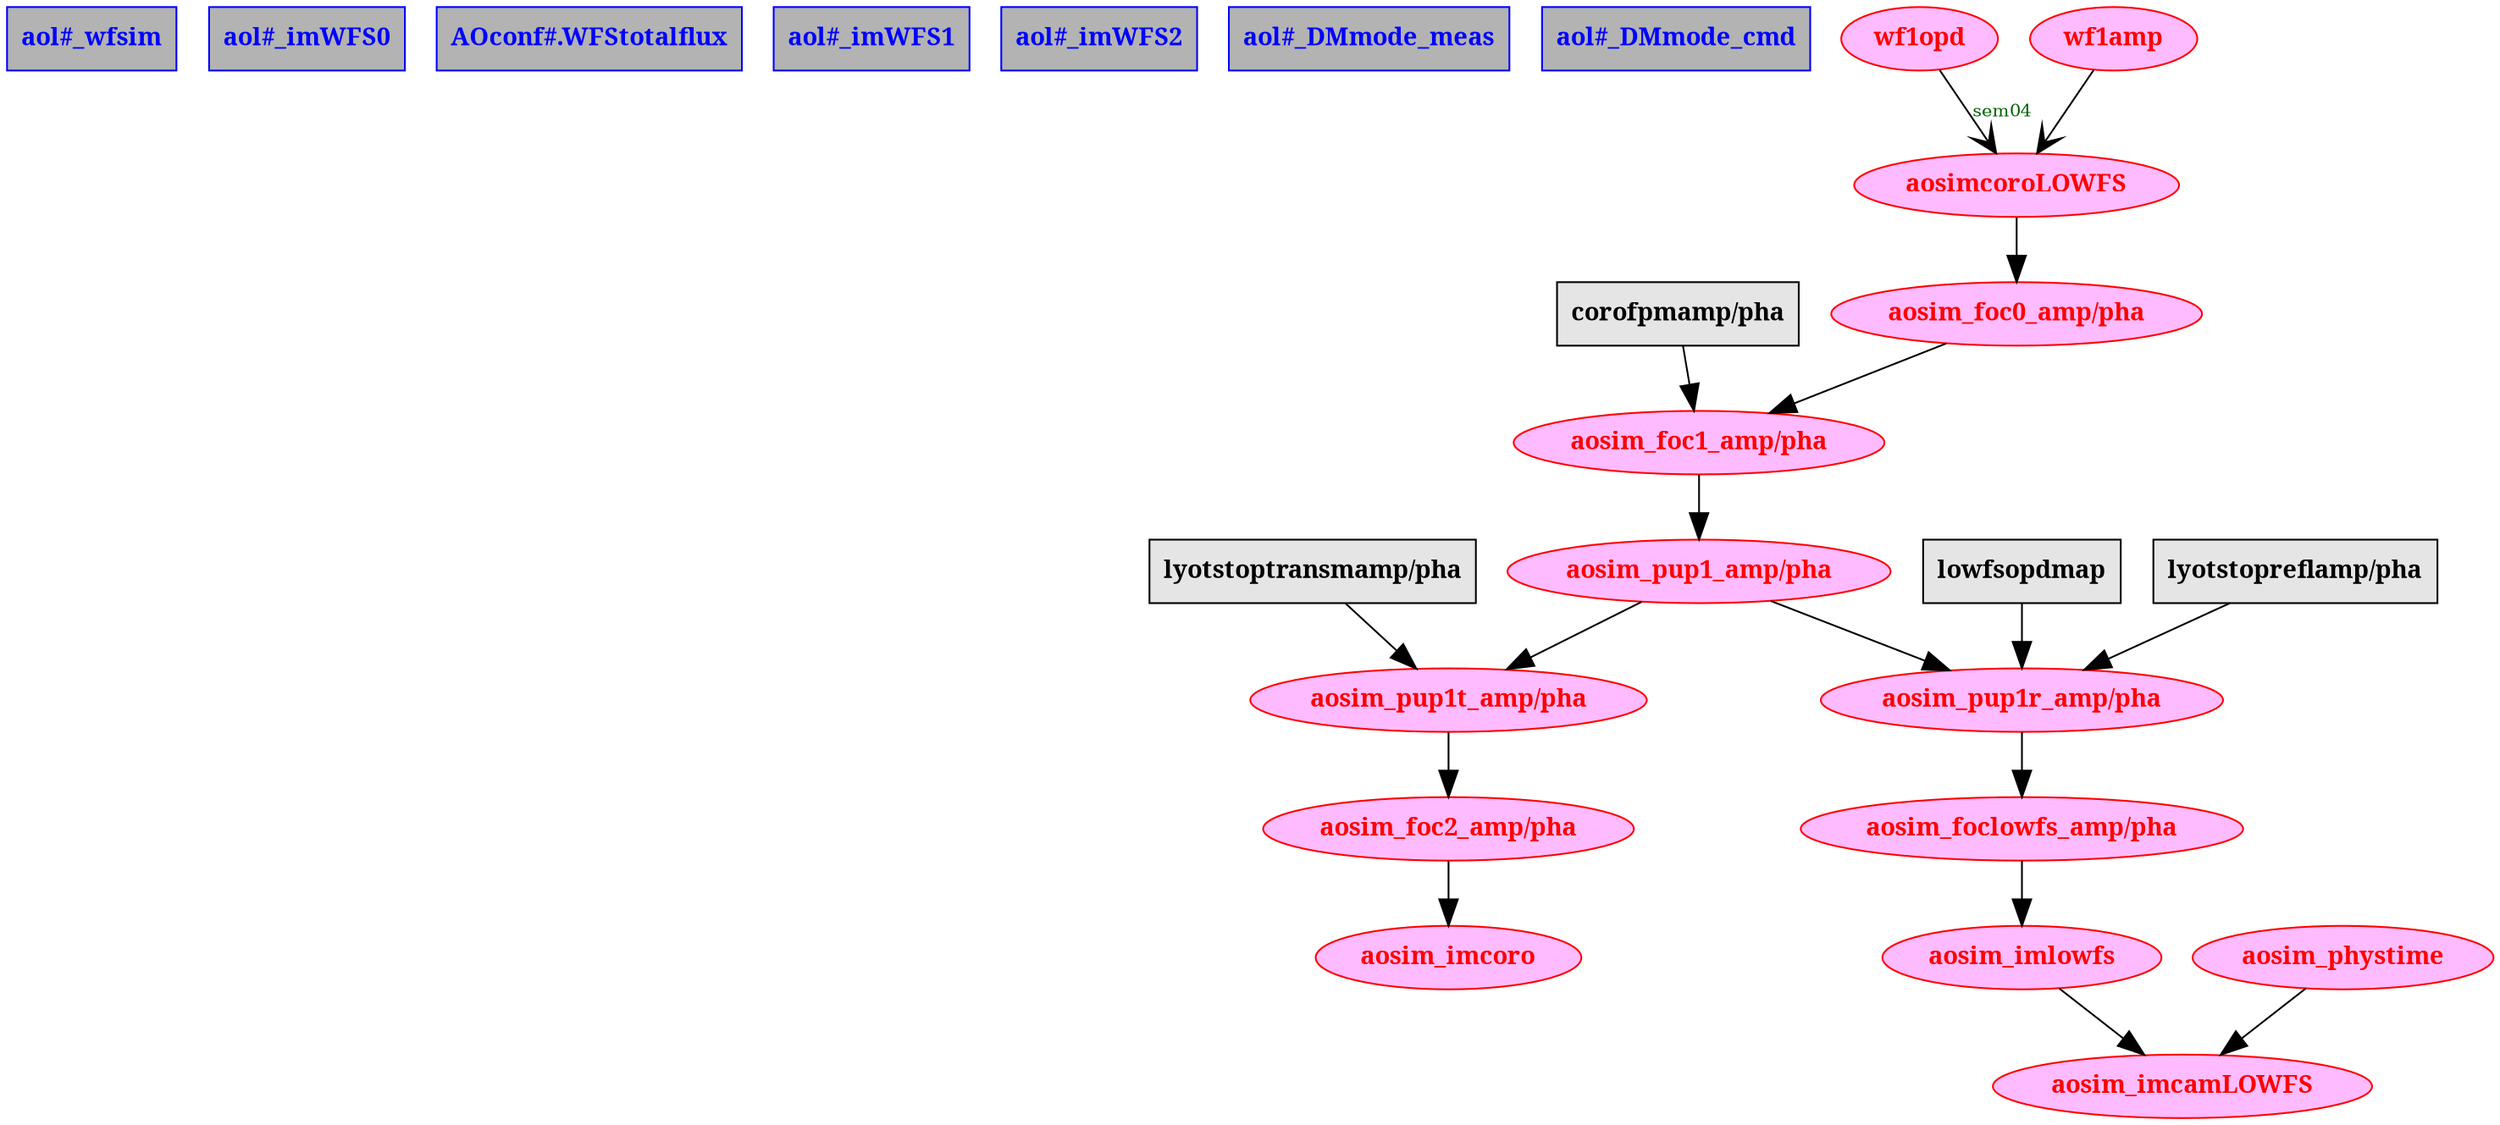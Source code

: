 digraph aosim {
#        size="8,5"
#		rankdir="LR"

# shared mem stream nodes
        node [style=filled, fillcolor=grey70, fontcolor=blue, fontname="bold", shape = box, color = blue];
        "aol#_wfsim";
        "aol#_imWFS0";
        "AOconf#.WFStotalflux";
        "aol#_imWFS1";
        "aol#_imWFS2";
        "aol#_DMmode_meas";
        "aol#_DMmode_cmd";

# images
		node [style=filled, fillcolor=grey90, fontcolor=black, fontname="bold", shape = box, color = black];
		"corofpmamp/pha";
		"lyotstopreflamp/pha";
		"lyotstoptransmamp/pha";
		"lowfsopdmap";

# processess nodes
        node [style=filled, fillcolor=plum1, fontcolor=red, fontname="bold", shape=ellipse, color=red]; aosimcoroLOWFS;



# streams inputs and triggers to processes
edge[arrowhead=vee, arrowtail=inv, arrowsize=1.5, color=black, fontsize=10, fontcolor=darkgreen]
        wf1opd -> aosimcoroLOWFS       [ label="sem04" ];
		wf1amp -> aosimcoroLOWFS

# process output
edge[arrowhead=normal, arrowtail=none, arrowsize=1.5, color=black, fontsize=10, fontcolor=black]
        aosimcoroLOWFS -> "aosim_foc0_amp/pha";
		{ "aosim_foc0_amp/pha" "corofpmamp/pha" } -> "aosim_foc1_amp/pha"
		"aosim_foc1_amp/pha" -> "aosim_pup1_amp/pha";
        { "aosim_pup1_amp/pha" "lyotstoptransmamp/pha" } -> "aosim_pup1t_amp/pha";
        { "aosim_pup1_amp/pha" "lyotstopreflamp/pha" } -> "aosim_pup1r_amp/pha";
		"aosim_pup1t_amp/pha" -> "aosim_foc2_amp/pha" -> "aosim_imcoro";
		"aosim_pup1r_amp/pha" -> "aosim_foclowfs_amp/pha" -> "aosim_imlowfs";
		"lowfsopdmap" -> "aosim_pup1r_amp/pha";
		"aosim_imlowfs" -> "aosim_imcamLOWFS";
		"aosim_phystime" -> "aosim_imcamLOWFS";
}
